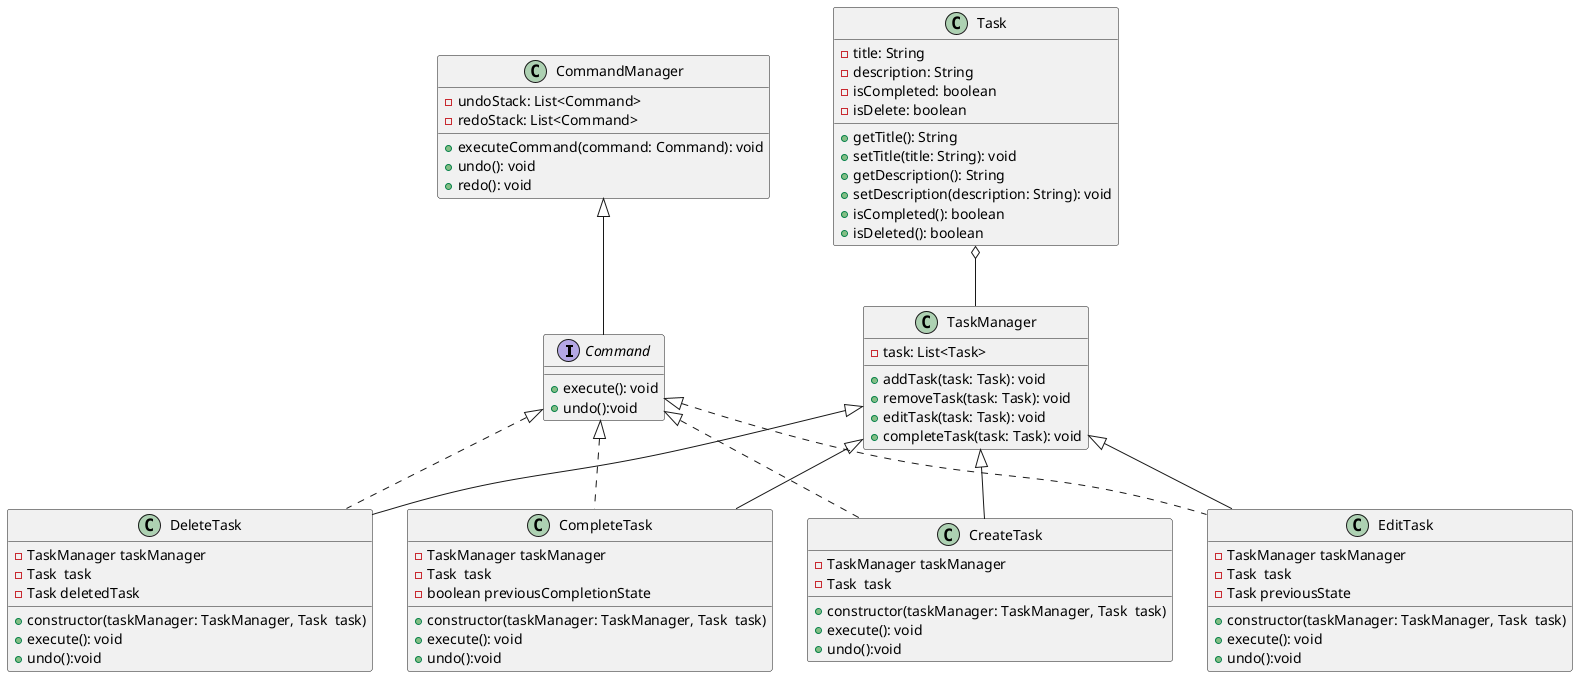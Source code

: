 @startuml
interface Command {
 
  + execute(): void
  + undo():void
  
}
class CommandManager {
    - undoStack: List<Command>
    - redoStack: List<Command>
    + executeCommand(command: Command): void
    + undo(): void
    + redo(): void
}
class TaskManager{


    - task: List<Task>
    + addTask(task: Task): void
    + removeTask(task: Task): void
    + editTask(task: Task): void
    + completeTask(task: Task): void
}

class Task {
    - title: String
    - description: String
    - isCompleted: boolean
    - isDelete: boolean
    + getTitle(): String
    + setTitle(title: String): void
    + getDescription(): String
    + setDescription(description: String): void
    + isCompleted(): boolean
    + isDeleted(): boolean

}

class CreateTask implements Command {
-  TaskManager taskManager
- Task  task
 + constructor(taskManager: TaskManager, Task  task)
 + execute(): void 
+ undo():void


   
}

class EditTask implements Command {
   -  TaskManager taskManager
   - Task  task
   - Task previousState
    + constructor(taskManager: TaskManager, Task  task)
   + execute(): void 
   + undo():void
}


class DeleteTask implements Command  {
 -  TaskManager taskManager
 - Task  task
 - Task deletedTask
  + constructor(taskManager: TaskManager, Task  task)
 + execute(): void 
 + undo():void
}


class CompleteTask implements Command {
   -  TaskManager taskManager
   - Task  task
   - boolean previousCompletionState
    + constructor(taskManager: TaskManager, Task  task)
   + execute(): void 
   + undo():void
}
   
Task o-- TaskManager
TaskManager <|-- CreateTask
TaskManager <|-- EditTask
TaskManager <|-- DeleteTask
TaskManager <|-- CompleteTask
CommandManager <|-- Command

@enduml